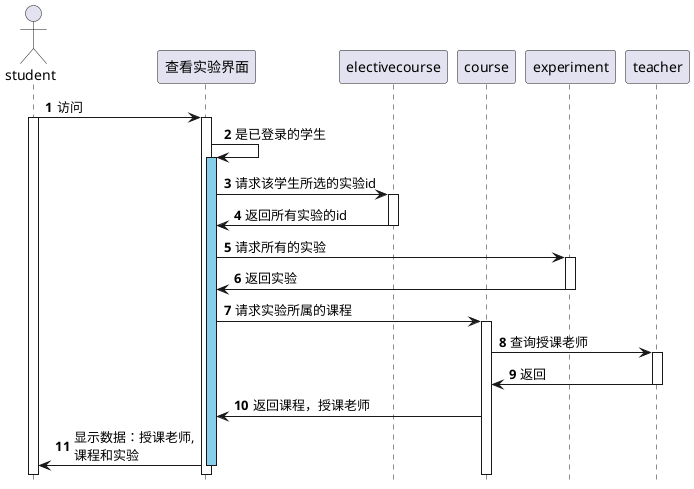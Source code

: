 @startuml
autonumber
hide footbox
actor student as s
participant 查看实验界面 as c
participant electivecourse as e
participant course
participant experiment as ex
participant teacher as t
s->c:访问
activate s
activate c
c->c:是已登录的学生
activate c #SkyBlue
c->e:请求该学生所选的实验id
activate e
e->c:返回所有实验的id
deactivate e
c->ex:请求所有的实验
activate ex
ex->c:返回实验
deactivate
c->course:请求实验所属的课程
activate course
course->t:查询授课老师
activate t
t->course:返回
deactivate t
course->c:返回课程，授课老师
c->s:显示数据：授课老师,\n课程和实验
deactivate c
@enduml